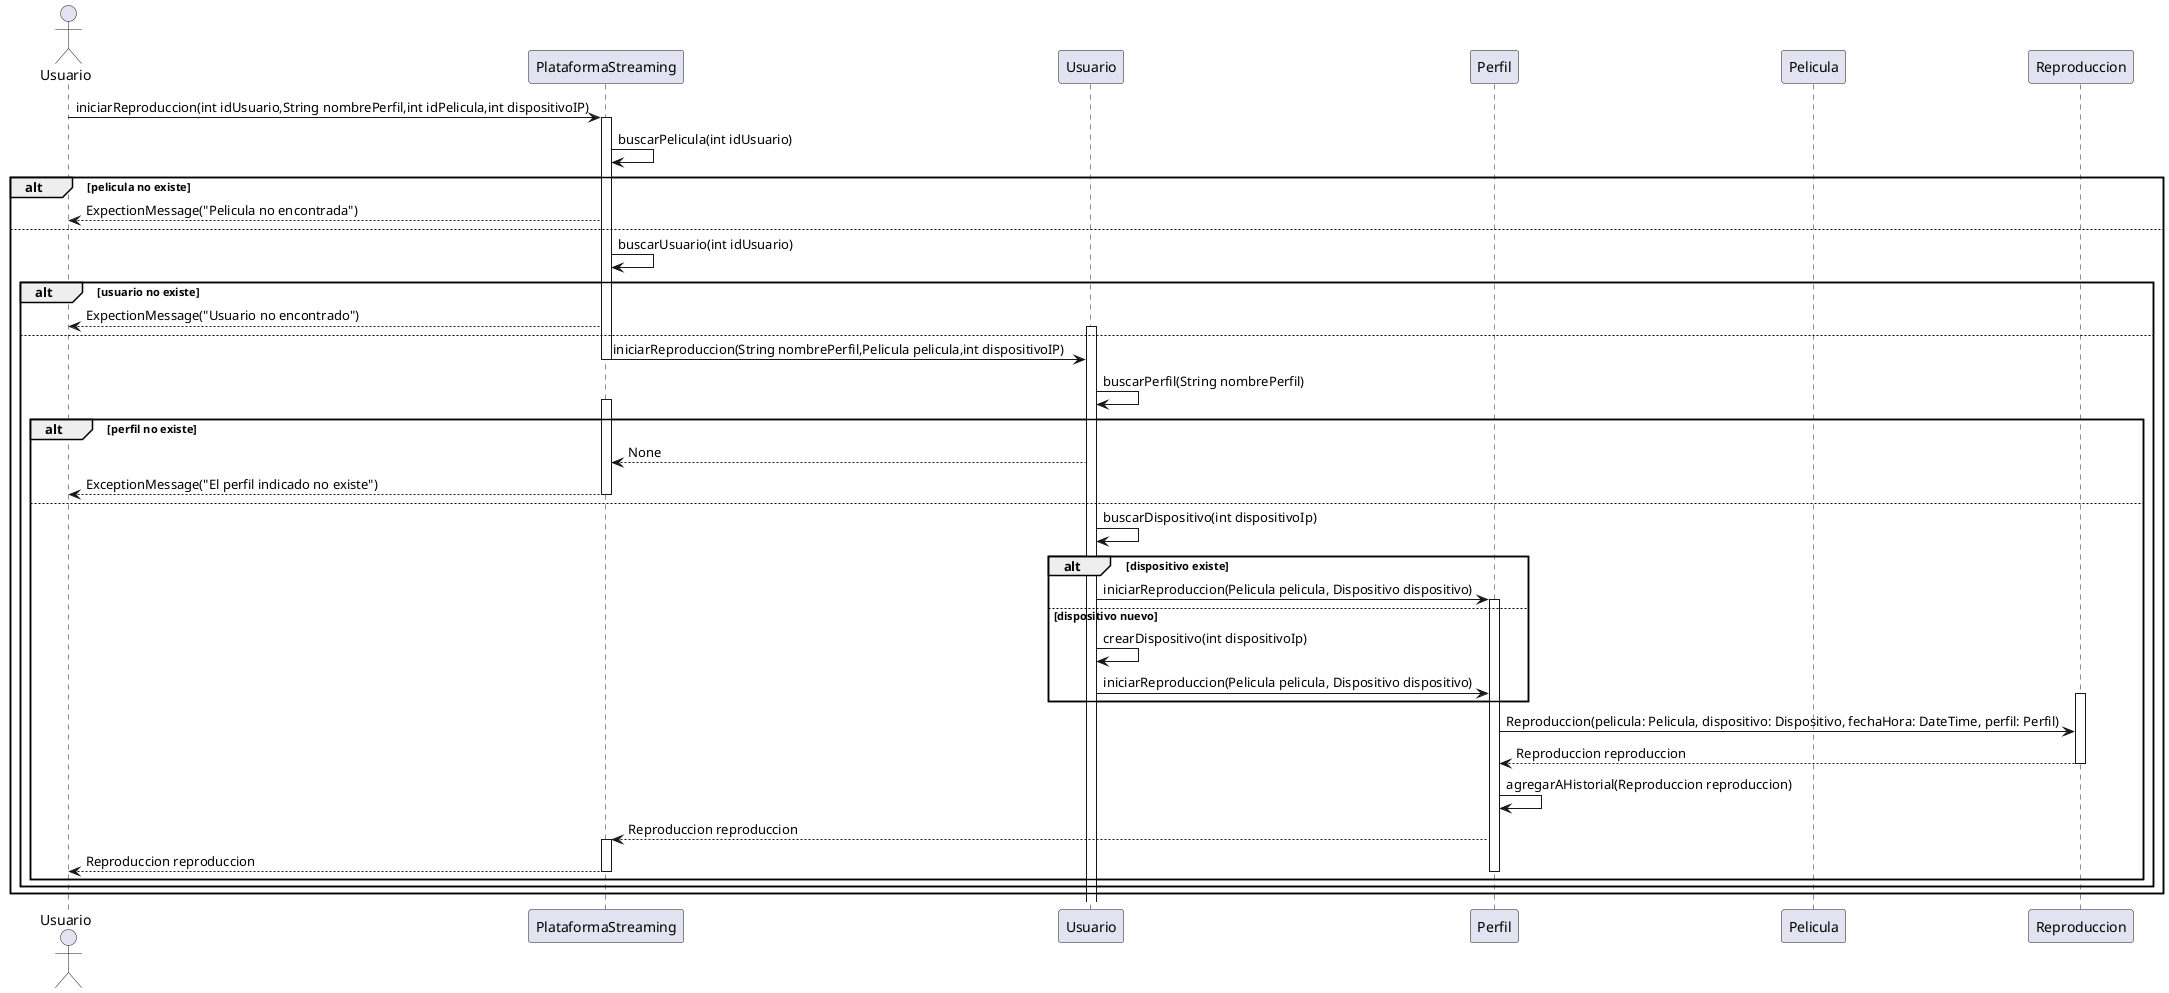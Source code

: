 @startuml
actor Usuario
participant PlataformaStreaming as PS
participant Usuario       as U
participant Perfil        as P
participant Pelicula      as M
participant Reproduccion  as R

Usuario -> PS : iniciarReproduccion(int idUsuario,String nombrePerfil,int idPelicula,int dispositivoIP)
activate PS
PS -> PS : buscarPelicula(int idUsuario)
alt pelicula no existe
PS-->Usuario: ExpectionMessage("Pelicula no encontrada")
else
PS -> PS : buscarUsuario(int idUsuario)
alt usuario no existe
PS-->Usuario: ExpectionMessage("Usuario no encontrado")
else
activate U
PS -> U : iniciarReproduccion(String nombrePerfil,Pelicula pelicula,int dispositivoIP)
deactivate PS
U -> U: buscarPerfil(String nombrePerfil)
alt perfil no existe
activate PS
U -->PS: None
PS --> Usuario:ExceptionMessage("El perfil indicado no existe")
else
deactivate PS
    U-> U : buscarDispositivo(int dispositivoIp)

alt dispositivo existe
U -> P : iniciarReproduccion(Pelicula pelicula, Dispositivo dispositivo)
activate P
else dispositivo nuevo
U->U: crearDispositivo(int dispositivoIp)
U -> P : iniciarReproduccion(Pelicula pelicula, Dispositivo dispositivo)
activate R
end
P->R: Reproduccion(pelicula: Pelicula, dispositivo: Dispositivo, fechaHora: DateTime, perfil: Perfil)
R --> P: Reproduccion reproduccion
deactivate R
P->P: agregarAHistorial(Reproduccion reproduccion)
P-->PS: Reproduccion reproduccion
activate PS
PS --> Usuario : Reproduccion reproduccion
deactivate P
deactivate PS
end
end
end
@enduml